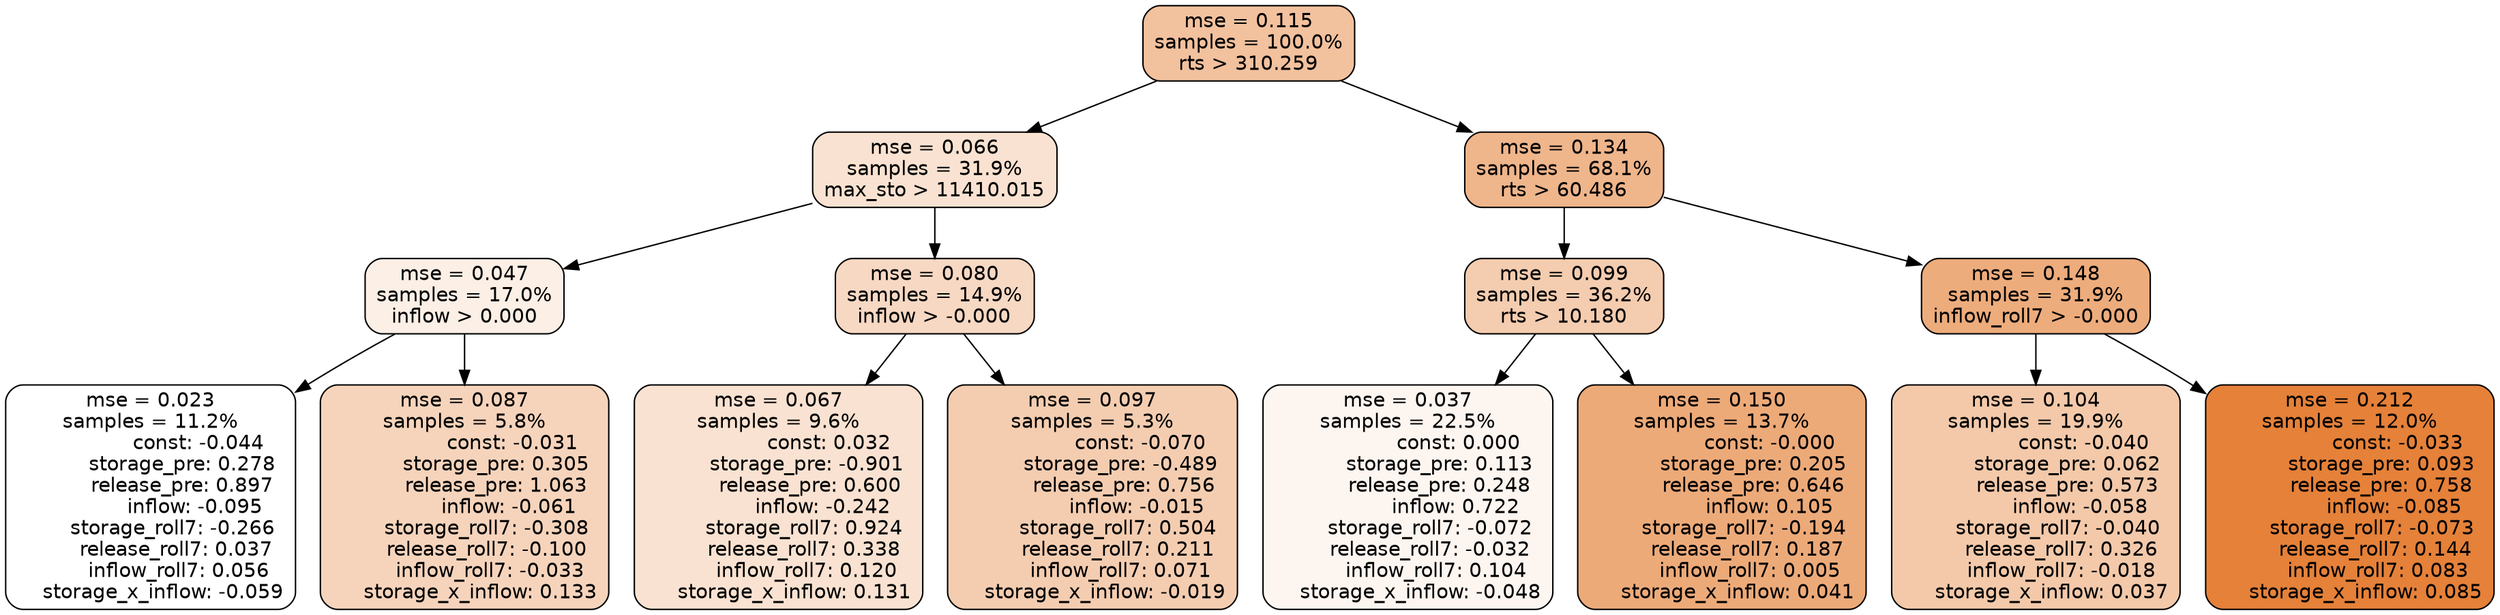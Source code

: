digraph tree {
node [shape=rectangle, style="filled, rounded", color="black", fontname=helvetica] ;
edge [fontname=helvetica] ;
	"0" [label="mse = 0.115
samples = 100.0%
rts > 310.259", fillcolor="#f2c19e"]
	"8" [label="mse = 0.066
samples = 31.9%
max_sto > 11410.015", fillcolor="#f9e2d1"]
	"1" [label="mse = 0.134
samples = 68.1%
rts > 60.486", fillcolor="#efb58b"]
	"9" [label="mse = 0.047
samples = 17.0%
inflow > 0.000", fillcolor="#fbefe6"]
	"12" [label="mse = 0.080
samples = 14.9%
inflow > -0.000", fillcolor="#f7d8c3"]
	"2" [label="mse = 0.099
samples = 36.2%
rts > 10.180", fillcolor="#f4ccaf"]
	"5" [label="mse = 0.148
samples = 31.9%
inflow_roll7 > -0.000", fillcolor="#edac7c"]
	"10" [label="mse = 0.023
samples = 11.2%
               const: -0.044
          storage_pre: 0.278
          release_pre: 0.897
              inflow: -0.095
       storage_roll7: -0.266
        release_roll7: 0.037
         inflow_roll7: 0.056
    storage_x_inflow: -0.059", fillcolor="#ffffff"]
	"11" [label="mse = 0.087
samples = 5.8%
               const: -0.031
          storage_pre: 0.305
          release_pre: 1.063
              inflow: -0.061
       storage_roll7: -0.308
       release_roll7: -0.100
        inflow_roll7: -0.033
     storage_x_inflow: 0.133", fillcolor="#f6d4bc"]
	"13" [label="mse = 0.067
samples = 9.6%
                const: 0.032
         storage_pre: -0.901
          release_pre: 0.600
              inflow: -0.242
        storage_roll7: 0.924
        release_roll7: 0.338
         inflow_roll7: 0.120
     storage_x_inflow: 0.131", fillcolor="#f9e2d1"]
	"14" [label="mse = 0.097
samples = 5.3%
               const: -0.070
         storage_pre: -0.489
          release_pre: 0.756
              inflow: -0.015
        storage_roll7: 0.504
        release_roll7: 0.211
         inflow_roll7: 0.071
    storage_x_inflow: -0.019", fillcolor="#f4cdb1"]
	"3" [label="mse = 0.037
samples = 22.5%
                const: 0.000
          storage_pre: 0.113
          release_pre: 0.248
               inflow: 0.722
       storage_roll7: -0.072
       release_roll7: -0.032
         inflow_roll7: 0.104
    storage_x_inflow: -0.048", fillcolor="#fdf5f0"]
	"4" [label="mse = 0.150
samples = 13.7%
               const: -0.000
          storage_pre: 0.205
          release_pre: 0.646
               inflow: 0.105
       storage_roll7: -0.194
        release_roll7: 0.187
         inflow_roll7: 0.005
     storage_x_inflow: 0.041", fillcolor="#edaa79"]
	"6" [label="mse = 0.104
samples = 19.9%
               const: -0.040
          storage_pre: 0.062
          release_pre: 0.573
              inflow: -0.058
       storage_roll7: -0.040
        release_roll7: 0.326
        inflow_roll7: -0.018
     storage_x_inflow: 0.037", fillcolor="#f3c9aa"]
	"7" [label="mse = 0.212
samples = 12.0%
               const: -0.033
          storage_pre: 0.093
          release_pre: 0.758
              inflow: -0.085
       storage_roll7: -0.073
        release_roll7: 0.144
         inflow_roll7: 0.083
     storage_x_inflow: 0.085", fillcolor="#e58139"]

	"0" -> "1"
	"0" -> "8"
	"8" -> "9"
	"8" -> "12"
	"1" -> "2"
	"1" -> "5"
	"9" -> "10"
	"9" -> "11"
	"12" -> "13"
	"12" -> "14"
	"2" -> "3"
	"2" -> "4"
	"5" -> "6"
	"5" -> "7"
}